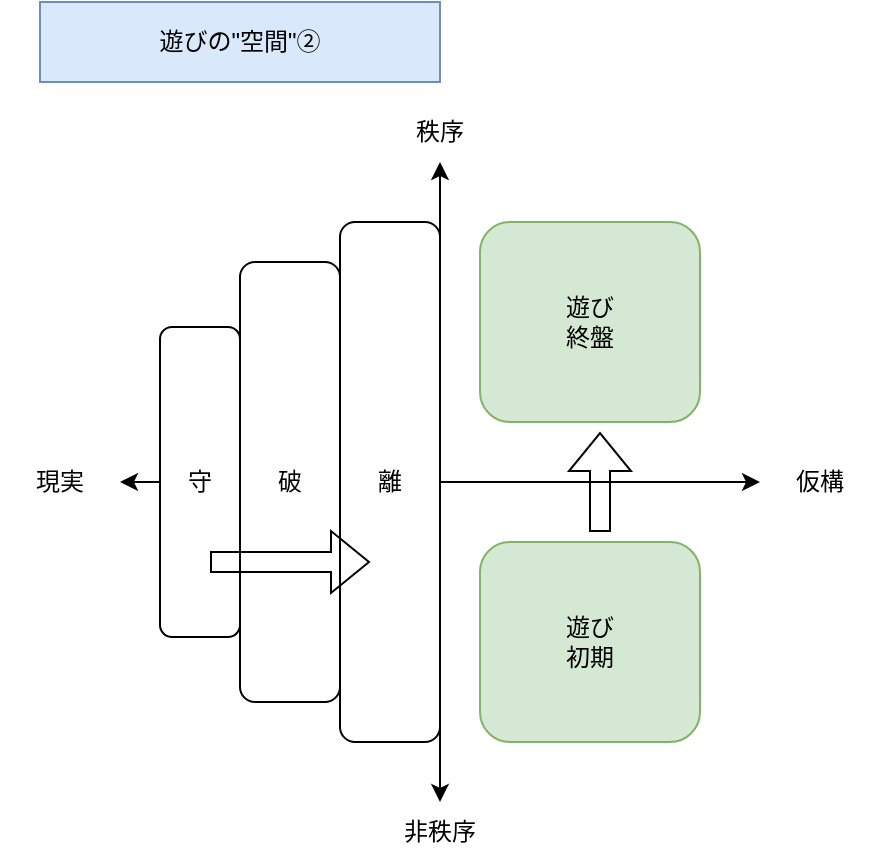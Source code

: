 <mxfile version="28.0.7">
  <diagram name="ページ1" id="vjMdxVL-OiQ_FZsy-fXF">
    <mxGraphModel dx="949" dy="735" grid="1" gridSize="10" guides="1" tooltips="1" connect="1" arrows="1" fold="1" page="1" pageScale="1" pageWidth="1654" pageHeight="1169" math="0" shadow="0">
      <root>
        <mxCell id="0" />
        <mxCell id="1" parent="0" />
        <mxCell id="uxDuG8u2Mx19cAOp2NZg-1" value="遊びの&quot;空間&quot;➁" style="text;html=1;align=center;verticalAlign=middle;whiteSpace=wrap;rounded=0;fillColor=#dae8fc;strokeColor=#6c8ebf;" vertex="1" parent="1">
          <mxGeometry x="80" y="40" width="200" height="40" as="geometry" />
        </mxCell>
        <mxCell id="uxDuG8u2Mx19cAOp2NZg-2" value="" style="endArrow=classic;startArrow=classic;html=1;rounded=0;" edge="1" parent="1" target="uxDuG8u2Mx19cAOp2NZg-3">
          <mxGeometry width="50" height="50" relative="1" as="geometry">
            <mxPoint x="120" y="280" as="sourcePoint" />
            <mxPoint x="440" y="280" as="targetPoint" />
          </mxGeometry>
        </mxCell>
        <mxCell id="uxDuG8u2Mx19cAOp2NZg-3" value="仮構" style="text;html=1;align=center;verticalAlign=middle;whiteSpace=wrap;rounded=0;" vertex="1" parent="1">
          <mxGeometry x="440" y="265" width="60" height="30" as="geometry" />
        </mxCell>
        <mxCell id="uxDuG8u2Mx19cAOp2NZg-4" value="現実" style="text;html=1;align=center;verticalAlign=middle;whiteSpace=wrap;rounded=0;" vertex="1" parent="1">
          <mxGeometry x="60" y="265" width="60" height="30" as="geometry" />
        </mxCell>
        <mxCell id="uxDuG8u2Mx19cAOp2NZg-5" value="" style="endArrow=classic;startArrow=classic;html=1;rounded=0;" edge="1" parent="1">
          <mxGeometry width="50" height="50" relative="1" as="geometry">
            <mxPoint x="280" y="120" as="sourcePoint" />
            <mxPoint x="280" y="440" as="targetPoint" />
          </mxGeometry>
        </mxCell>
        <mxCell id="uxDuG8u2Mx19cAOp2NZg-6" value="秩序" style="text;html=1;align=center;verticalAlign=middle;whiteSpace=wrap;rounded=0;" vertex="1" parent="1">
          <mxGeometry x="250" y="90" width="60" height="30" as="geometry" />
        </mxCell>
        <mxCell id="uxDuG8u2Mx19cAOp2NZg-7" value="非秩序" style="text;html=1;align=center;verticalAlign=middle;whiteSpace=wrap;rounded=0;" vertex="1" parent="1">
          <mxGeometry x="250" y="440" width="60" height="30" as="geometry" />
        </mxCell>
        <mxCell id="uxDuG8u2Mx19cAOp2NZg-9" value="遊び&lt;div&gt;終盤&lt;/div&gt;" style="rounded=1;whiteSpace=wrap;html=1;fillColor=#d5e8d4;strokeColor=#82b366;" vertex="1" parent="1">
          <mxGeometry x="300" y="150" width="110" height="100" as="geometry" />
        </mxCell>
        <mxCell id="uxDuG8u2Mx19cAOp2NZg-10" value="遊び&lt;div&gt;初期&lt;/div&gt;" style="rounded=1;whiteSpace=wrap;html=1;fillColor=#d5e8d4;strokeColor=#82b366;" vertex="1" parent="1">
          <mxGeometry x="300" y="310" width="110" height="100" as="geometry" />
        </mxCell>
        <mxCell id="uxDuG8u2Mx19cAOp2NZg-11" value="" style="shape=flexArrow;endArrow=classic;html=1;rounded=0;" edge="1" parent="1">
          <mxGeometry width="50" height="50" relative="1" as="geometry">
            <mxPoint x="360" y="305" as="sourcePoint" />
            <mxPoint x="360" y="255" as="targetPoint" />
          </mxGeometry>
        </mxCell>
        <mxCell id="uxDuG8u2Mx19cAOp2NZg-12" value="守" style="rounded=1;whiteSpace=wrap;html=1;" vertex="1" parent="1">
          <mxGeometry x="140" y="202.5" width="40" height="155" as="geometry" />
        </mxCell>
        <mxCell id="uxDuG8u2Mx19cAOp2NZg-15" value="破" style="rounded=1;whiteSpace=wrap;html=1;" vertex="1" parent="1">
          <mxGeometry x="180" y="170" width="50" height="220" as="geometry" />
        </mxCell>
        <mxCell id="uxDuG8u2Mx19cAOp2NZg-16" value="離" style="rounded=1;whiteSpace=wrap;html=1;" vertex="1" parent="1">
          <mxGeometry x="230" y="150" width="50" height="260" as="geometry" />
        </mxCell>
        <mxCell id="uxDuG8u2Mx19cAOp2NZg-18" value="" style="shape=flexArrow;endArrow=classic;html=1;rounded=0;" edge="1" parent="1">
          <mxGeometry width="50" height="50" relative="1" as="geometry">
            <mxPoint x="165" y="320" as="sourcePoint" />
            <mxPoint x="245" y="320" as="targetPoint" />
          </mxGeometry>
        </mxCell>
      </root>
    </mxGraphModel>
  </diagram>
</mxfile>
